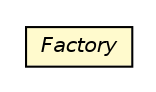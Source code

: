 #!/usr/local/bin/dot
#
# Class diagram 
# Generated by UMLGraph version R5_6-24-gf6e263 (http://www.umlgraph.org/)
#

digraph G {
	edge [fontname="Helvetica",fontsize=10,labelfontname="Helvetica",labelfontsize=10];
	node [fontname="Helvetica",fontsize=10,shape=plaintext];
	nodesep=0.25;
	ranksep=0.5;
	// io.reinert.requestor.core.uri.Buckets.Factory
	c10810 [label=<<table title="io.reinert.requestor.core.uri.Buckets.Factory" border="0" cellborder="1" cellspacing="0" cellpadding="2" port="p" bgcolor="lemonChiffon" href="./Buckets.Factory.html">
		<tr><td><table border="0" cellspacing="0" cellpadding="1">
<tr><td align="center" balign="center"><font face="Helvetica-Oblique"> Factory </font></td></tr>
		</table></td></tr>
		</table>>, URL="./Buckets.Factory.html", fontname="Helvetica", fontcolor="black", fontsize=10.0];
}

